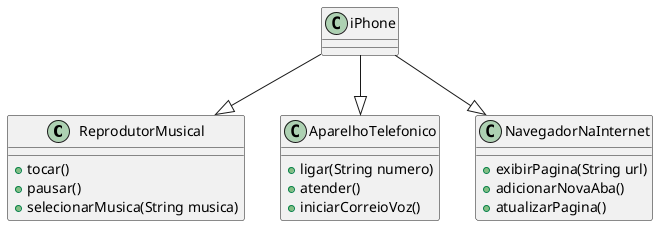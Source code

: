 @startuml
class ReprodutorMusical {
    +tocar()
    +pausar()
    +selecionarMusica(String musica)
}

class AparelhoTelefonico {
    +ligar(String numero)
    +atender()
    +iniciarCorreioVoz()
}

class NavegadorNaInternet {
    +exibirPagina(String url)
    +adicionarNovaAba()
    +atualizarPagina()
}

class iPhone {
}

iPhone --|> ReprodutorMusical
iPhone --|> AparelhoTelefonico
iPhone --|> NavegadorNaInternet
@enduml
